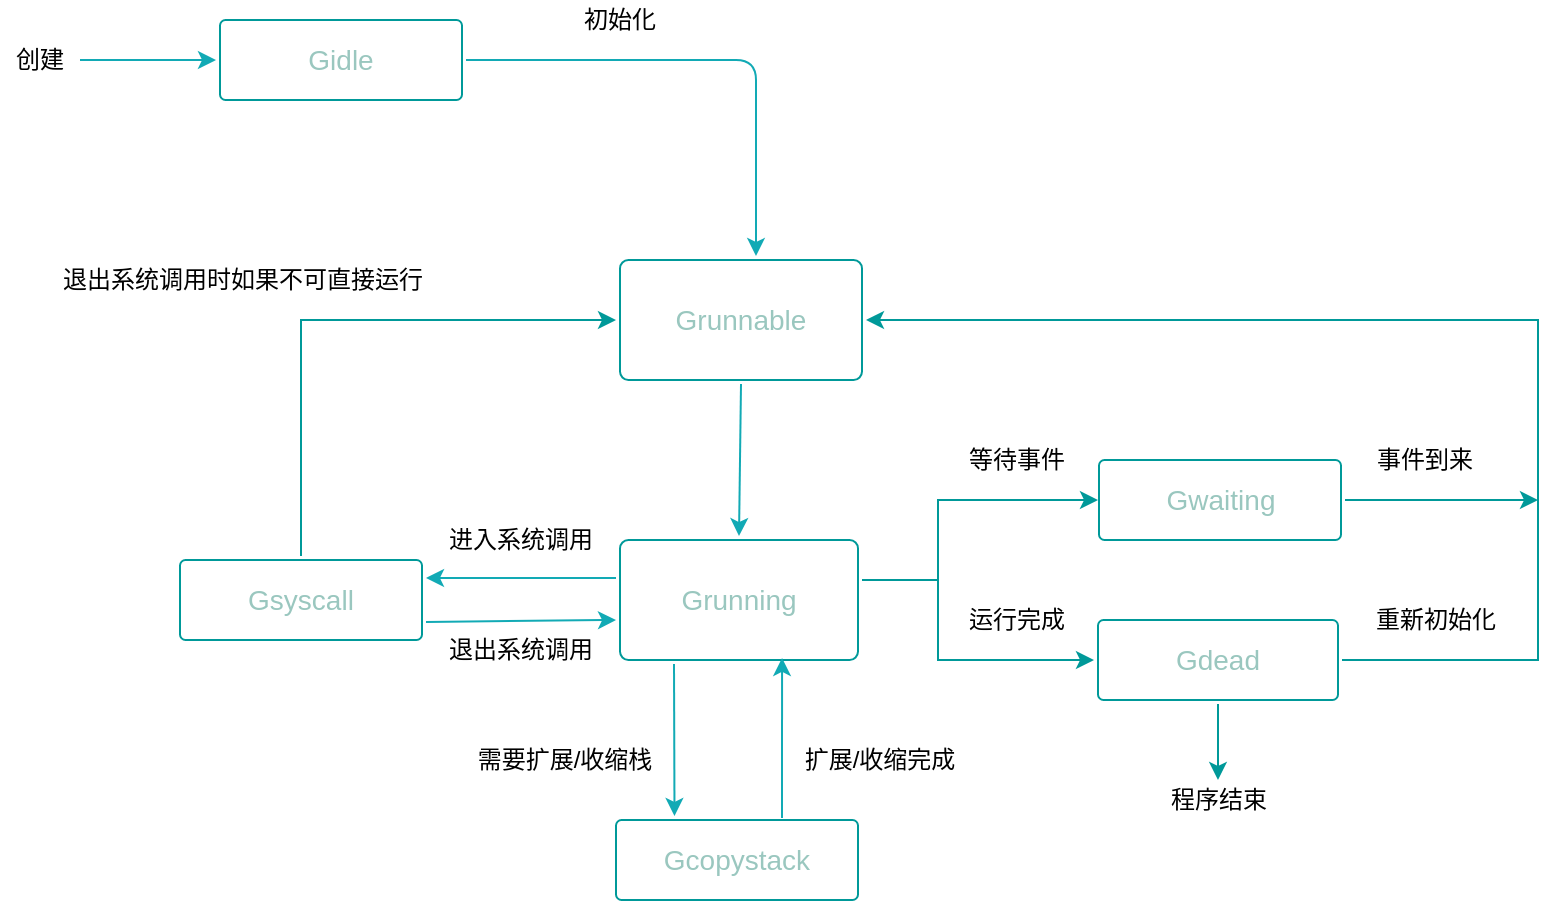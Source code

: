 <mxfile version="11.1.4" type="device"><diagram id="6a731a19-8d31-9384-78a2-239565b7b9f0" name="Page-1"><mxGraphModel dx="946" dy="605" grid="1" gridSize="10" guides="1" tooltips="1" connect="1" arrows="1" fold="1" page="1" pageScale="1" pageWidth="1169" pageHeight="827" background="#ffffff" math="0" shadow="0"><root><mxCell id="0"/><mxCell id="1" parent="0"/><mxCell id="1779" value="" style="edgeStyle=none;rounded=1;jumpStyle=none;html=1;shadow=0;labelBackgroundColor=none;startArrow=none;startFill=0;jettySize=auto;orthogonalLoop=1;strokeColor=#12AAB5;strokeWidth=1;fontFamily=Helvetica;fontSize=14;fontColor=#FFFFFF;spacing=5;fontStyle=1;fillColor=#b0e3e6;entryX=0;entryY=0.5;entryDx=0;entryDy=0;" parent="1" target="1ii371mfM4VNuI41D_dY-1817" edge="1"><mxGeometry relative="1" as="geometry"><mxPoint x="170" y="220" as="sourcePoint"/><mxPoint x="580" y="200" as="targetPoint"/></mxGeometry></mxCell><mxCell id="LZTfOJN6u-FqgUiJY_A1-1780" value="创建" style="text;html=1;strokeColor=none;fillColor=none;align=center;verticalAlign=middle;whiteSpace=wrap;rounded=0;" parent="1" vertex="1"><mxGeometry x="130" y="210" width="40" height="20" as="geometry"/></mxCell><mxCell id="LZTfOJN6u-FqgUiJY_A1-1801" style="edgeStyle=orthogonalEdgeStyle;rounded=0;orthogonalLoop=1;jettySize=auto;html=1;exitX=0.5;exitY=1;exitDx=0;exitDy=0;strokeWidth=1;" parent="1" edge="1"><mxGeometry relative="1" as="geometry"><mxPoint x="869" y="305" as="sourcePoint"/><mxPoint x="869" y="305" as="targetPoint"/></mxGeometry></mxCell><mxCell id="1ii371mfM4VNuI41D_dY-1860" style="edgeStyle=orthogonalEdgeStyle;rounded=0;orthogonalLoop=1;jettySize=auto;html=1;strokeColor=#009999;" parent="1" source="1ii371mfM4VNuI41D_dY-1781" edge="1"><mxGeometry relative="1" as="geometry"><mxPoint x="899" y="440" as="targetPoint"/></mxGeometry></mxCell><mxCell id="1ii371mfM4VNuI41D_dY-1781" value="&lt;font color=&quot;#9ac7bf&quot;&gt;Gwaiting&lt;/font&gt;" style="rounded=1;whiteSpace=wrap;html=1;shadow=0;labelBackgroundColor=none;strokeColor=#009999;strokeWidth=1;fillColor=#FFFFFF;fontFamily=Helvetica;fontSize=14;fontColor=#FFFFFF;align=center;spacing=5;fontStyle=0;arcSize=7;perimeterSpacing=2;" parent="1" vertex="1"><mxGeometry x="679.5" y="420" width="121" height="40" as="geometry"/></mxCell><mxCell id="1ii371mfM4VNuI41D_dY-1853" style="edgeStyle=orthogonalEdgeStyle;rounded=0;orthogonalLoop=1;jettySize=auto;html=1;entryX=1;entryY=0.5;entryDx=0;entryDy=0;strokeColor=#009999;exitX=1;exitY=0.5;exitDx=0;exitDy=0;" parent="1" source="1ii371mfM4VNuI41D_dY-1782" target="1ii371mfM4VNuI41D_dY-1819" edge="1"><mxGeometry relative="1" as="geometry"><Array as="points"><mxPoint x="899" y="520"/><mxPoint x="899" y="350"/></Array></mxGeometry></mxCell><mxCell id="1ii371mfM4VNuI41D_dY-1859" style="edgeStyle=orthogonalEdgeStyle;rounded=0;orthogonalLoop=1;jettySize=auto;html=1;strokeColor=#009999;" parent="1" source="1ii371mfM4VNuI41D_dY-1782" edge="1"><mxGeometry relative="1" as="geometry"><mxPoint x="739" y="580" as="targetPoint"/></mxGeometry></mxCell><mxCell id="1ii371mfM4VNuI41D_dY-1782" value="&lt;font color=&quot;#9ac7bf&quot; style=&quot;font-size: 14px&quot;&gt;Gdead&lt;/font&gt;" style="rounded=1;whiteSpace=wrap;html=1;shadow=0;labelBackgroundColor=none;strokeColor=#009999;strokeWidth=1;fillColor=#FFFFFF;fontFamily=Helvetica;fontSize=14;fontColor=#FFFFFF;align=center;spacing=5;fontStyle=0;arcSize=7;perimeterSpacing=2;" parent="1" vertex="1"><mxGeometry x="679" y="500" width="120" height="40" as="geometry"/></mxCell><mxCell id="1ii371mfM4VNuI41D_dY-1783" value="" style="edgeStyle=none;rounded=1;jumpStyle=none;html=1;shadow=0;labelBackgroundColor=none;startArrow=none;startFill=0;jettySize=auto;orthogonalLoop=1;strokeColor=#12AAB5;strokeWidth=1;fontFamily=Helvetica;fontSize=14;fontColor=#FFFFFF;spacing=5;fontStyle=1;fillColor=#b0e3e6;exitX=0.5;exitY=1;exitDx=0;exitDy=0;entryX=0.5;entryY=0;entryDx=0;entryDy=0;" parent="1" source="1ii371mfM4VNuI41D_dY-1819" target="1ii371mfM4VNuI41D_dY-1820" edge="1"><mxGeometry relative="1" as="geometry"><mxPoint x="500.5" y="422" as="sourcePoint"/><mxPoint x="636" y="400" as="targetPoint"/></mxGeometry></mxCell><mxCell id="1ii371mfM4VNuI41D_dY-1784" value="初始化" style="text;html=1;strokeColor=none;fillColor=none;align=center;verticalAlign=middle;whiteSpace=wrap;rounded=0;" parent="1" vertex="1"><mxGeometry x="410" y="190" width="60" height="20" as="geometry"/></mxCell><mxCell id="1ii371mfM4VNuI41D_dY-1817" value="&lt;font color=&quot;#9ac7bf&quot;&gt;Gidle&lt;/font&gt;" style="rounded=1;whiteSpace=wrap;html=1;shadow=0;labelBackgroundColor=none;strokeColor=#009999;strokeWidth=1;fillColor=#FFFFFF;fontFamily=Helvetica;fontSize=14;fontColor=#FFFFFF;align=center;spacing=5;fontStyle=0;arcSize=7;perimeterSpacing=2;" parent="1" vertex="1"><mxGeometry x="240" y="200" width="121" height="40" as="geometry"/></mxCell><mxCell id="1ii371mfM4VNuI41D_dY-1819" value="&lt;font color=&quot;#9ac7bf&quot; style=&quot;font-size: 14px&quot;&gt;Grunnable&lt;/font&gt;" style="rounded=1;whiteSpace=wrap;html=1;shadow=0;labelBackgroundColor=none;strokeColor=#009999;strokeWidth=1;fillColor=#FFFFFF;fontFamily=Helvetica;fontSize=14;fontColor=#FFFFFF;align=center;spacing=5;fontStyle=0;arcSize=7;perimeterSpacing=2;" parent="1" vertex="1"><mxGeometry x="440" y="320" width="121" height="60" as="geometry"/></mxCell><mxCell id="1ii371mfM4VNuI41D_dY-1861" style="edgeStyle=orthogonalEdgeStyle;rounded=0;orthogonalLoop=1;jettySize=auto;html=1;entryX=0;entryY=0.5;entryDx=0;entryDy=0;strokeColor=#009999;" parent="1" source="1ii371mfM4VNuI41D_dY-1820" target="1ii371mfM4VNuI41D_dY-1782" edge="1"><mxGeometry relative="1" as="geometry"><Array as="points"><mxPoint x="599" y="480"/><mxPoint x="599" y="520"/></Array></mxGeometry></mxCell><mxCell id="1ii371mfM4VNuI41D_dY-1862" style="edgeStyle=orthogonalEdgeStyle;rounded=0;orthogonalLoop=1;jettySize=auto;html=1;strokeColor=#009999;" parent="1" source="1ii371mfM4VNuI41D_dY-1820" edge="1"><mxGeometry relative="1" as="geometry"><mxPoint x="679" y="440" as="targetPoint"/><Array as="points"><mxPoint x="599" y="480"/><mxPoint x="599" y="440"/></Array></mxGeometry></mxCell><mxCell id="1ii371mfM4VNuI41D_dY-1820" value="&lt;font color=&quot;#9ac7bf&quot; style=&quot;font-size: 14px&quot;&gt;Grunning&lt;/font&gt;" style="rounded=1;whiteSpace=wrap;html=1;shadow=0;labelBackgroundColor=none;strokeColor=#009999;strokeWidth=1;fillColor=#FFFFFF;fontFamily=Helvetica;fontSize=14;fontColor=#FFFFFF;align=center;spacing=5;fontStyle=0;arcSize=7;perimeterSpacing=2;" parent="1" vertex="1"><mxGeometry x="440" y="460" width="119" height="60" as="geometry"/></mxCell><mxCell id="1ii371mfM4VNuI41D_dY-1824" value="" style="edgeStyle=none;rounded=1;jumpStyle=none;html=1;shadow=0;labelBackgroundColor=none;startArrow=none;startFill=0;jettySize=auto;orthogonalLoop=1;strokeColor=#12AAB5;strokeWidth=1;fontFamily=Helvetica;fontSize=14;fontColor=#FFFFFF;spacing=5;fontStyle=1;fillColor=#b0e3e6;entryX=0.56;entryY=0;entryDx=0;entryDy=0;exitX=1;exitY=0.5;exitDx=0;exitDy=0;entryPerimeter=0;" parent="1" source="1ii371mfM4VNuI41D_dY-1817" target="1ii371mfM4VNuI41D_dY-1819" edge="1"><mxGeometry relative="1" as="geometry"><mxPoint x="311" y="170" as="sourcePoint"/><mxPoint x="310.5" y="208" as="targetPoint"/><Array as="points"><mxPoint x="508" y="220"/></Array></mxGeometry></mxCell><mxCell id="1ii371mfM4VNuI41D_dY-1828" value="等待事件" style="text;html=1;strokeColor=none;fillColor=none;align=center;verticalAlign=middle;whiteSpace=wrap;rounded=0;" parent="1" vertex="1"><mxGeometry x="601.5" y="410" width="73" height="20" as="geometry"/></mxCell><mxCell id="1ii371mfM4VNuI41D_dY-1851" value="事件到来" style="text;html=1;strokeColor=none;fillColor=none;align=center;verticalAlign=middle;whiteSpace=wrap;rounded=0;" parent="1" vertex="1"><mxGeometry x="813" y="410" width="59" height="20" as="geometry"/></mxCell><mxCell id="1ii371mfM4VNuI41D_dY-1852" value="运行完成" style="text;html=1;strokeColor=none;fillColor=none;align=center;verticalAlign=middle;whiteSpace=wrap;rounded=0;" parent="1" vertex="1"><mxGeometry x="596.5" y="490" width="83" height="20" as="geometry"/></mxCell><mxCell id="1ii371mfM4VNuI41D_dY-1854" value="重新初始化" style="text;html=1;strokeColor=none;fillColor=none;align=center;verticalAlign=middle;whiteSpace=wrap;rounded=0;" parent="1" vertex="1"><mxGeometry x="813" y="490" width="70" height="20" as="geometry"/></mxCell><mxCell id="1ii371mfM4VNuI41D_dY-1856" value="程序结束" style="text;html=1;strokeColor=none;fillColor=none;align=center;verticalAlign=middle;whiteSpace=wrap;rounded=0;" parent="1" vertex="1"><mxGeometry x="708.5" y="580" width="61" height="20" as="geometry"/></mxCell><mxCell id="1ii371mfM4VNuI41D_dY-1865" value="&lt;font color=&quot;#9ac7bf&quot;&gt;Gcopystack&lt;/font&gt;" style="rounded=1;whiteSpace=wrap;html=1;shadow=0;labelBackgroundColor=none;strokeColor=#009999;strokeWidth=1;fillColor=#FFFFFF;fontFamily=Helvetica;fontSize=14;fontColor=#FFFFFF;align=center;spacing=5;fontStyle=0;arcSize=7;perimeterSpacing=2;" parent="1" vertex="1"><mxGeometry x="438" y="600" width="121" height="40" as="geometry"/></mxCell><mxCell id="1ii371mfM4VNuI41D_dY-1866" value="" style="edgeStyle=none;rounded=1;jumpStyle=none;html=1;shadow=0;labelBackgroundColor=none;startArrow=none;startFill=0;jettySize=auto;orthogonalLoop=1;strokeColor=#12AAB5;strokeWidth=1;fontFamily=Helvetica;fontSize=14;fontColor=#FFFFFF;spacing=5;fontStyle=1;fillColor=#b0e3e6;entryX=0.25;entryY=0;entryDx=0;entryDy=0;" parent="1" target="1ii371mfM4VNuI41D_dY-1865" edge="1"><mxGeometry relative="1" as="geometry"><mxPoint x="467" y="522" as="sourcePoint"/><mxPoint x="509.5" y="468" as="targetPoint"/></mxGeometry></mxCell><mxCell id="1ii371mfM4VNuI41D_dY-1867" value="" style="edgeStyle=none;rounded=1;jumpStyle=none;html=1;shadow=0;labelBackgroundColor=none;startArrow=none;startFill=0;jettySize=auto;orthogonalLoop=1;strokeColor=#12AAB5;strokeWidth=1;fontFamily=Helvetica;fontSize=14;fontColor=#FFFFFF;spacing=5;fontStyle=1;fillColor=#b0e3e6;entryX=0.675;entryY=0.953;entryDx=0;entryDy=0;entryPerimeter=0;" parent="1" target="1ii371mfM4VNuI41D_dY-1820" edge="1"><mxGeometry relative="1" as="geometry"><mxPoint x="521" y="599" as="sourcePoint"/><mxPoint x="518" y="520" as="targetPoint"/></mxGeometry></mxCell><mxCell id="1ii371mfM4VNuI41D_dY-1868" value="需要扩展/收缩栈" style="text;html=1;strokeColor=none;fillColor=none;align=center;verticalAlign=middle;whiteSpace=wrap;rounded=0;" parent="1" vertex="1"><mxGeometry x="361" y="560" width="103" height="20" as="geometry"/></mxCell><mxCell id="1ii371mfM4VNuI41D_dY-1869" value="扩展/收缩完成" style="text;html=1;strokeColor=none;fillColor=none;align=center;verticalAlign=middle;whiteSpace=wrap;rounded=0;" parent="1" vertex="1"><mxGeometry x="530" y="560" width="80" height="20" as="geometry"/></mxCell><mxCell id="1ii371mfM4VNuI41D_dY-1874" style="edgeStyle=orthogonalEdgeStyle;rounded=0;orthogonalLoop=1;jettySize=auto;html=1;entryX=0;entryY=0.5;entryDx=0;entryDy=0;strokeColor=#009999;" parent="1" source="1ii371mfM4VNuI41D_dY-1870" target="1ii371mfM4VNuI41D_dY-1819" edge="1"><mxGeometry relative="1" as="geometry"><Array as="points"><mxPoint x="281" y="350"/></Array></mxGeometry></mxCell><mxCell id="1ii371mfM4VNuI41D_dY-1870" value="&lt;font color=&quot;#9ac7bf&quot;&gt;Gsyscall&lt;/font&gt;" style="rounded=1;whiteSpace=wrap;html=1;shadow=0;labelBackgroundColor=none;strokeColor=#009999;strokeWidth=1;fillColor=#FFFFFF;fontFamily=Helvetica;fontSize=14;fontColor=#FFFFFF;align=center;spacing=5;fontStyle=0;arcSize=7;perimeterSpacing=2;" parent="1" vertex="1"><mxGeometry x="220" y="470" width="121" height="40" as="geometry"/></mxCell><mxCell id="1ii371mfM4VNuI41D_dY-1871" value="" style="edgeStyle=none;rounded=1;jumpStyle=none;html=1;shadow=0;labelBackgroundColor=none;startArrow=none;startFill=0;jettySize=auto;orthogonalLoop=1;strokeColor=#12AAB5;strokeWidth=1;fontFamily=Helvetica;fontSize=14;fontColor=#FFFFFF;spacing=5;fontStyle=1;fillColor=#b0e3e6;entryX=1;entryY=0.25;entryDx=0;entryDy=0;" parent="1" target="1ii371mfM4VNuI41D_dY-1870" edge="1"><mxGeometry relative="1" as="geometry"><mxPoint x="438" y="479" as="sourcePoint"/><mxPoint x="509.5" y="468" as="targetPoint"/></mxGeometry></mxCell><mxCell id="1ii371mfM4VNuI41D_dY-1872" value="进入系统调用" style="text;html=1;strokeColor=none;fillColor=none;align=center;verticalAlign=middle;whiteSpace=wrap;rounded=0;" parent="1" vertex="1"><mxGeometry x="350" y="450" width="81" height="20" as="geometry"/></mxCell><mxCell id="5ccoVLEjJNrSDPQ3Lmj3-1779" value="退出系统调用" style="text;html=1;strokeColor=none;fillColor=none;align=center;verticalAlign=middle;whiteSpace=wrap;rounded=0;" vertex="1" parent="1"><mxGeometry x="350" y="505" width="81" height="20" as="geometry"/></mxCell><mxCell id="5ccoVLEjJNrSDPQ3Lmj3-1780" value="" style="edgeStyle=none;rounded=1;jumpStyle=none;html=1;shadow=0;labelBackgroundColor=none;startArrow=none;startFill=0;jettySize=auto;orthogonalLoop=1;strokeColor=#12AAB5;strokeWidth=1;fontFamily=Helvetica;fontSize=14;fontColor=#FFFFFF;spacing=5;fontStyle=1;fillColor=#b0e3e6;entryX=0;entryY=0.656;entryDx=0;entryDy=0;entryPerimeter=0;exitX=1;exitY=0.75;exitDx=0;exitDy=0;" edge="1" parent="1" source="1ii371mfM4VNuI41D_dY-1870" target="1ii371mfM4VNuI41D_dY-1820"><mxGeometry relative="1" as="geometry"><mxPoint x="362" y="500" as="sourcePoint"/><mxPoint x="372" y="489" as="targetPoint"/></mxGeometry></mxCell><mxCell id="5ccoVLEjJNrSDPQ3Lmj3-1781" value="退出系统调用时如果不可直接运行" style="text;html=1;strokeColor=none;fillColor=none;align=center;verticalAlign=middle;whiteSpace=wrap;rounded=0;" vertex="1" parent="1"><mxGeometry x="155.5" y="320" width="191" height="20" as="geometry"/></mxCell></root></mxGraphModel></diagram></mxfile>